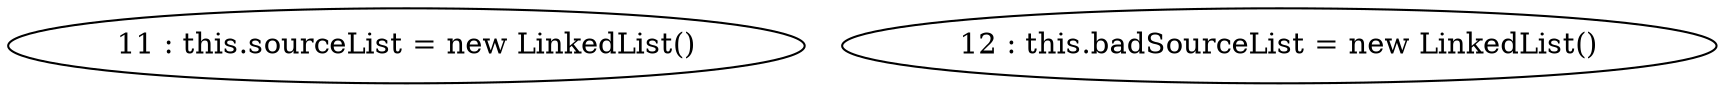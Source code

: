 digraph G {
"11 : this.sourceList = new LinkedList()"
"12 : this.badSourceList = new LinkedList()"
}